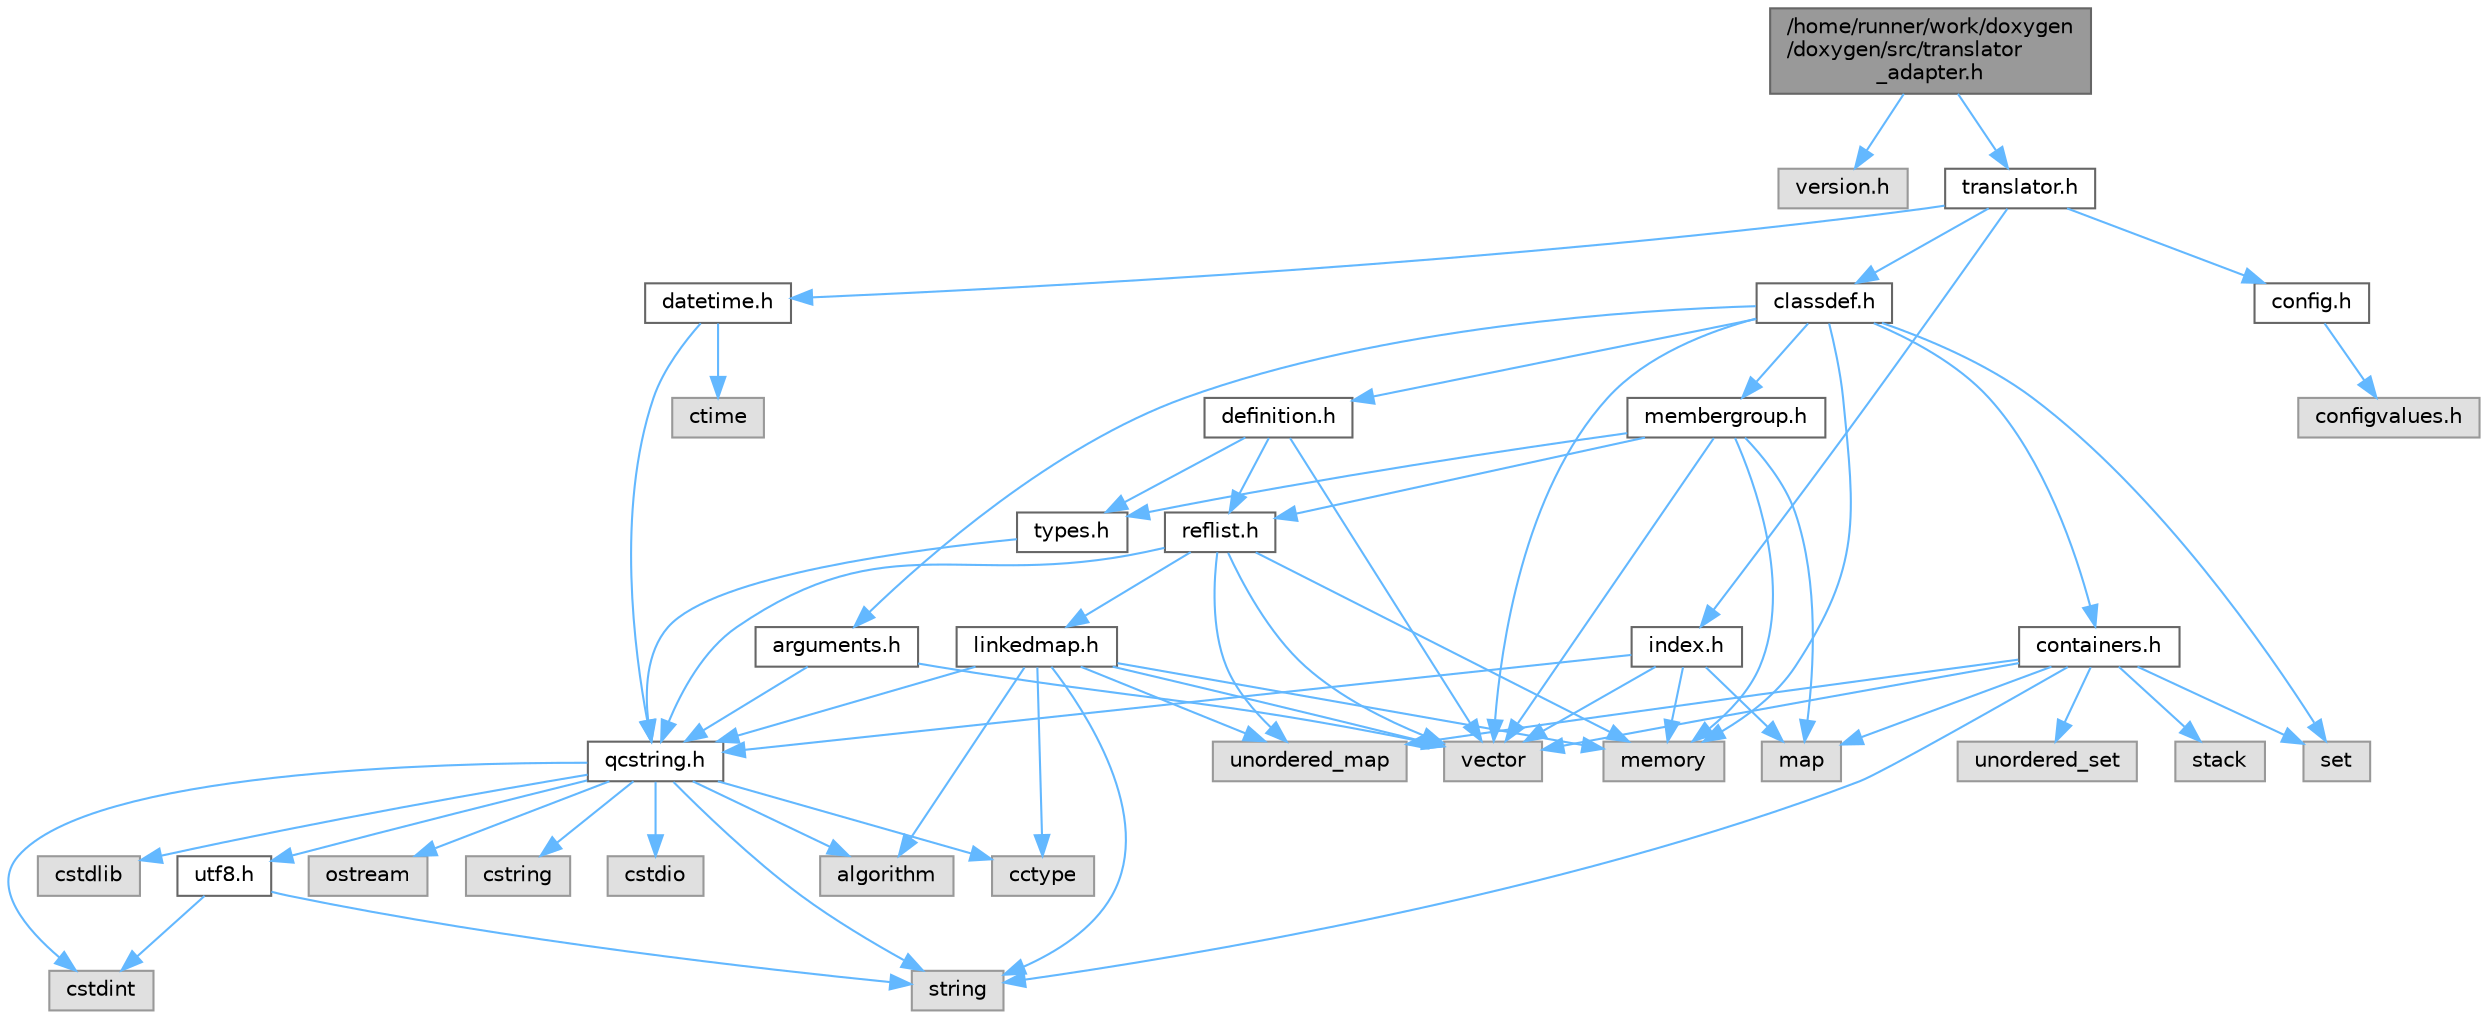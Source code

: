 digraph "/home/runner/work/doxygen/doxygen/src/translator_adapter.h"
{
 // INTERACTIVE_SVG=YES
 // LATEX_PDF_SIZE
  bgcolor="transparent";
  edge [fontname=Helvetica,fontsize=10,labelfontname=Helvetica,labelfontsize=10];
  node [fontname=Helvetica,fontsize=10,shape=box,height=0.2,width=0.4];
  Node1 [id="Node000001",label="/home/runner/work/doxygen\l/doxygen/src/translator\l_adapter.h",height=0.2,width=0.4,color="gray40", fillcolor="grey60", style="filled", fontcolor="black"];
  Node1 -> Node2 [id="edge1_Node000001_Node000002",color="steelblue1",style="solid"];
  Node2 [id="Node000002",label="version.h",height=0.2,width=0.4,color="grey60", fillcolor="#E0E0E0", style="filled"];
  Node1 -> Node3 [id="edge2_Node000001_Node000003",color="steelblue1",style="solid"];
  Node3 [id="Node000003",label="translator.h",height=0.2,width=0.4,color="grey40", fillcolor="white", style="filled",URL="$d9/df1/translator_8h.html",tooltip=" "];
  Node3 -> Node4 [id="edge3_Node000003_Node000004",color="steelblue1",style="solid"];
  Node4 [id="Node000004",label="classdef.h",height=0.2,width=0.4,color="grey40", fillcolor="white", style="filled",URL="$d1/da6/classdef_8h.html",tooltip=" "];
  Node4 -> Node5 [id="edge4_Node000004_Node000005",color="steelblue1",style="solid"];
  Node5 [id="Node000005",label="memory",height=0.2,width=0.4,color="grey60", fillcolor="#E0E0E0", style="filled"];
  Node4 -> Node6 [id="edge5_Node000004_Node000006",color="steelblue1",style="solid"];
  Node6 [id="Node000006",label="vector",height=0.2,width=0.4,color="grey60", fillcolor="#E0E0E0", style="filled"];
  Node4 -> Node7 [id="edge6_Node000004_Node000007",color="steelblue1",style="solid"];
  Node7 [id="Node000007",label="set",height=0.2,width=0.4,color="grey60", fillcolor="#E0E0E0", style="filled"];
  Node4 -> Node8 [id="edge7_Node000004_Node000008",color="steelblue1",style="solid"];
  Node8 [id="Node000008",label="containers.h",height=0.2,width=0.4,color="grey40", fillcolor="white", style="filled",URL="$d5/d75/containers_8h.html",tooltip=" "];
  Node8 -> Node6 [id="edge8_Node000008_Node000006",color="steelblue1",style="solid"];
  Node8 -> Node9 [id="edge9_Node000008_Node000009",color="steelblue1",style="solid"];
  Node9 [id="Node000009",label="string",height=0.2,width=0.4,color="grey60", fillcolor="#E0E0E0", style="filled"];
  Node8 -> Node7 [id="edge10_Node000008_Node000007",color="steelblue1",style="solid"];
  Node8 -> Node10 [id="edge11_Node000008_Node000010",color="steelblue1",style="solid"];
  Node10 [id="Node000010",label="map",height=0.2,width=0.4,color="grey60", fillcolor="#E0E0E0", style="filled"];
  Node8 -> Node11 [id="edge12_Node000008_Node000011",color="steelblue1",style="solid"];
  Node11 [id="Node000011",label="unordered_set",height=0.2,width=0.4,color="grey60", fillcolor="#E0E0E0", style="filled"];
  Node8 -> Node12 [id="edge13_Node000008_Node000012",color="steelblue1",style="solid"];
  Node12 [id="Node000012",label="unordered_map",height=0.2,width=0.4,color="grey60", fillcolor="#E0E0E0", style="filled"];
  Node8 -> Node13 [id="edge14_Node000008_Node000013",color="steelblue1",style="solid"];
  Node13 [id="Node000013",label="stack",height=0.2,width=0.4,color="grey60", fillcolor="#E0E0E0", style="filled"];
  Node4 -> Node14 [id="edge15_Node000004_Node000014",color="steelblue1",style="solid"];
  Node14 [id="Node000014",label="definition.h",height=0.2,width=0.4,color="grey40", fillcolor="white", style="filled",URL="$df/da1/definition_8h.html",tooltip=" "];
  Node14 -> Node6 [id="edge16_Node000014_Node000006",color="steelblue1",style="solid"];
  Node14 -> Node15 [id="edge17_Node000014_Node000015",color="steelblue1",style="solid"];
  Node15 [id="Node000015",label="types.h",height=0.2,width=0.4,color="grey40", fillcolor="white", style="filled",URL="$d9/d49/types_8h.html",tooltip="This file contains a number of basic enums and types."];
  Node15 -> Node16 [id="edge18_Node000015_Node000016",color="steelblue1",style="solid"];
  Node16 [id="Node000016",label="qcstring.h",height=0.2,width=0.4,color="grey40", fillcolor="white", style="filled",URL="$d7/d5c/qcstring_8h.html",tooltip=" "];
  Node16 -> Node9 [id="edge19_Node000016_Node000009",color="steelblue1",style="solid"];
  Node16 -> Node17 [id="edge20_Node000016_Node000017",color="steelblue1",style="solid"];
  Node17 [id="Node000017",label="algorithm",height=0.2,width=0.4,color="grey60", fillcolor="#E0E0E0", style="filled"];
  Node16 -> Node18 [id="edge21_Node000016_Node000018",color="steelblue1",style="solid"];
  Node18 [id="Node000018",label="cctype",height=0.2,width=0.4,color="grey60", fillcolor="#E0E0E0", style="filled"];
  Node16 -> Node19 [id="edge22_Node000016_Node000019",color="steelblue1",style="solid"];
  Node19 [id="Node000019",label="cstring",height=0.2,width=0.4,color="grey60", fillcolor="#E0E0E0", style="filled"];
  Node16 -> Node20 [id="edge23_Node000016_Node000020",color="steelblue1",style="solid"];
  Node20 [id="Node000020",label="cstdio",height=0.2,width=0.4,color="grey60", fillcolor="#E0E0E0", style="filled"];
  Node16 -> Node21 [id="edge24_Node000016_Node000021",color="steelblue1",style="solid"];
  Node21 [id="Node000021",label="cstdlib",height=0.2,width=0.4,color="grey60", fillcolor="#E0E0E0", style="filled"];
  Node16 -> Node22 [id="edge25_Node000016_Node000022",color="steelblue1",style="solid"];
  Node22 [id="Node000022",label="cstdint",height=0.2,width=0.4,color="grey60", fillcolor="#E0E0E0", style="filled"];
  Node16 -> Node23 [id="edge26_Node000016_Node000023",color="steelblue1",style="solid"];
  Node23 [id="Node000023",label="ostream",height=0.2,width=0.4,color="grey60", fillcolor="#E0E0E0", style="filled"];
  Node16 -> Node24 [id="edge27_Node000016_Node000024",color="steelblue1",style="solid"];
  Node24 [id="Node000024",label="utf8.h",height=0.2,width=0.4,color="grey40", fillcolor="white", style="filled",URL="$db/d7c/utf8_8h.html",tooltip="Various UTF8 related helper functions."];
  Node24 -> Node22 [id="edge28_Node000024_Node000022",color="steelblue1",style="solid"];
  Node24 -> Node9 [id="edge29_Node000024_Node000009",color="steelblue1",style="solid"];
  Node14 -> Node25 [id="edge30_Node000014_Node000025",color="steelblue1",style="solid"];
  Node25 [id="Node000025",label="reflist.h",height=0.2,width=0.4,color="grey40", fillcolor="white", style="filled",URL="$d1/d02/reflist_8h.html",tooltip=" "];
  Node25 -> Node6 [id="edge31_Node000025_Node000006",color="steelblue1",style="solid"];
  Node25 -> Node12 [id="edge32_Node000025_Node000012",color="steelblue1",style="solid"];
  Node25 -> Node5 [id="edge33_Node000025_Node000005",color="steelblue1",style="solid"];
  Node25 -> Node16 [id="edge34_Node000025_Node000016",color="steelblue1",style="solid"];
  Node25 -> Node26 [id="edge35_Node000025_Node000026",color="steelblue1",style="solid"];
  Node26 [id="Node000026",label="linkedmap.h",height=0.2,width=0.4,color="grey40", fillcolor="white", style="filled",URL="$da/de1/linkedmap_8h.html",tooltip=" "];
  Node26 -> Node12 [id="edge36_Node000026_Node000012",color="steelblue1",style="solid"];
  Node26 -> Node6 [id="edge37_Node000026_Node000006",color="steelblue1",style="solid"];
  Node26 -> Node5 [id="edge38_Node000026_Node000005",color="steelblue1",style="solid"];
  Node26 -> Node9 [id="edge39_Node000026_Node000009",color="steelblue1",style="solid"];
  Node26 -> Node17 [id="edge40_Node000026_Node000017",color="steelblue1",style="solid"];
  Node26 -> Node18 [id="edge41_Node000026_Node000018",color="steelblue1",style="solid"];
  Node26 -> Node16 [id="edge42_Node000026_Node000016",color="steelblue1",style="solid"];
  Node4 -> Node27 [id="edge43_Node000004_Node000027",color="steelblue1",style="solid"];
  Node27 [id="Node000027",label="arguments.h",height=0.2,width=0.4,color="grey40", fillcolor="white", style="filled",URL="$df/d9b/arguments_8h.html",tooltip=" "];
  Node27 -> Node6 [id="edge44_Node000027_Node000006",color="steelblue1",style="solid"];
  Node27 -> Node16 [id="edge45_Node000027_Node000016",color="steelblue1",style="solid"];
  Node4 -> Node28 [id="edge46_Node000004_Node000028",color="steelblue1",style="solid"];
  Node28 [id="Node000028",label="membergroup.h",height=0.2,width=0.4,color="grey40", fillcolor="white", style="filled",URL="$d9/d11/membergroup_8h.html",tooltip=" "];
  Node28 -> Node6 [id="edge47_Node000028_Node000006",color="steelblue1",style="solid"];
  Node28 -> Node10 [id="edge48_Node000028_Node000010",color="steelblue1",style="solid"];
  Node28 -> Node5 [id="edge49_Node000028_Node000005",color="steelblue1",style="solid"];
  Node28 -> Node15 [id="edge50_Node000028_Node000015",color="steelblue1",style="solid"];
  Node28 -> Node25 [id="edge51_Node000028_Node000025",color="steelblue1",style="solid"];
  Node3 -> Node29 [id="edge52_Node000003_Node000029",color="steelblue1",style="solid"];
  Node29 [id="Node000029",label="config.h",height=0.2,width=0.4,color="grey40", fillcolor="white", style="filled",URL="$db/d16/config_8h.html",tooltip=" "];
  Node29 -> Node30 [id="edge53_Node000029_Node000030",color="steelblue1",style="solid"];
  Node30 [id="Node000030",label="configvalues.h",height=0.2,width=0.4,color="grey60", fillcolor="#E0E0E0", style="filled"];
  Node3 -> Node31 [id="edge54_Node000003_Node000031",color="steelblue1",style="solid"];
  Node31 [id="Node000031",label="datetime.h",height=0.2,width=0.4,color="grey40", fillcolor="white", style="filled",URL="$de/d1b/datetime_8h.html",tooltip=" "];
  Node31 -> Node32 [id="edge55_Node000031_Node000032",color="steelblue1",style="solid"];
  Node32 [id="Node000032",label="ctime",height=0.2,width=0.4,color="grey60", fillcolor="#E0E0E0", style="filled"];
  Node31 -> Node16 [id="edge56_Node000031_Node000016",color="steelblue1",style="solid"];
  Node3 -> Node33 [id="edge57_Node000003_Node000033",color="steelblue1",style="solid"];
  Node33 [id="Node000033",label="index.h",height=0.2,width=0.4,color="grey40", fillcolor="white", style="filled",URL="$d1/db5/index_8h.html",tooltip=" "];
  Node33 -> Node5 [id="edge58_Node000033_Node000005",color="steelblue1",style="solid"];
  Node33 -> Node6 [id="edge59_Node000033_Node000006",color="steelblue1",style="solid"];
  Node33 -> Node10 [id="edge60_Node000033_Node000010",color="steelblue1",style="solid"];
  Node33 -> Node16 [id="edge61_Node000033_Node000016",color="steelblue1",style="solid"];
}
